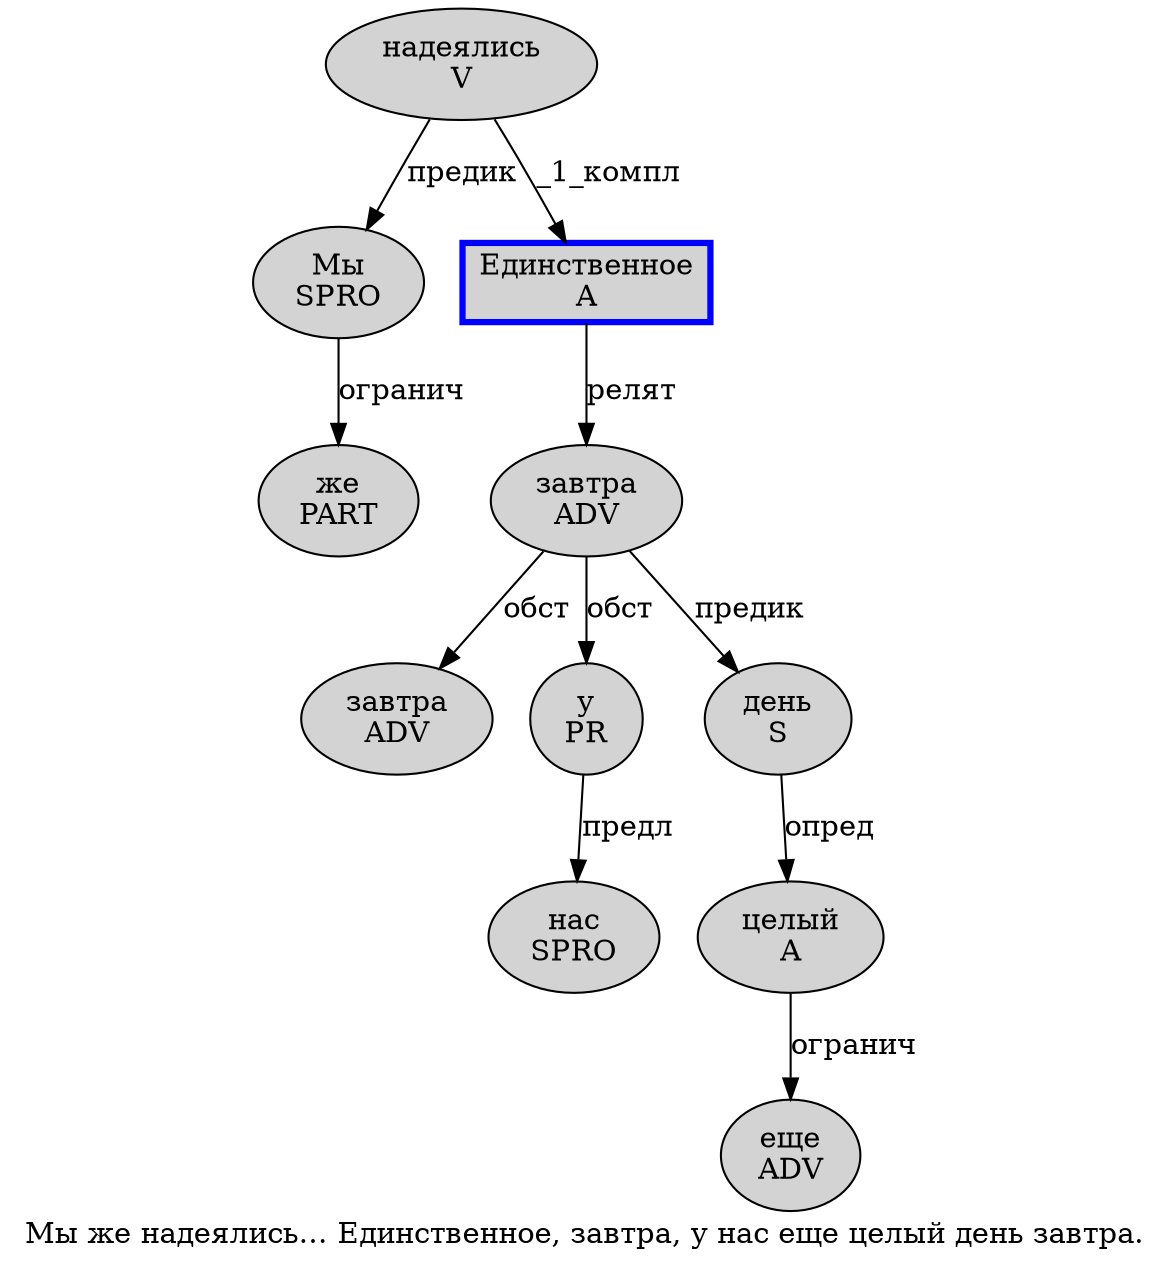 digraph SENTENCE_6 {
	graph [label="Мы же надеялись… Единственное, завтра, у нас еще целый день завтра."]
	node [style=filled]
		0 [label="Мы
SPRO" color="" fillcolor=lightgray penwidth=1 shape=ellipse]
		1 [label="же
PART" color="" fillcolor=lightgray penwidth=1 shape=ellipse]
		2 [label="надеялись
V" color="" fillcolor=lightgray penwidth=1 shape=ellipse]
		4 [label="Единственное
A" color=blue fillcolor=lightgray penwidth=3 shape=box]
		6 [label="завтра
ADV" color="" fillcolor=lightgray penwidth=1 shape=ellipse]
		8 [label="у
PR" color="" fillcolor=lightgray penwidth=1 shape=ellipse]
		9 [label="нас
SPRO" color="" fillcolor=lightgray penwidth=1 shape=ellipse]
		10 [label="еще
ADV" color="" fillcolor=lightgray penwidth=1 shape=ellipse]
		11 [label="целый
A" color="" fillcolor=lightgray penwidth=1 shape=ellipse]
		12 [label="день
S" color="" fillcolor=lightgray penwidth=1 shape=ellipse]
		13 [label="завтра
ADV" color="" fillcolor=lightgray penwidth=1 shape=ellipse]
			13 -> 6 [label="обст"]
			13 -> 8 [label="обст"]
			13 -> 12 [label="предик"]
			8 -> 9 [label="предл"]
			0 -> 1 [label="огранич"]
			4 -> 13 [label="релят"]
			11 -> 10 [label="огранич"]
			2 -> 0 [label="предик"]
			2 -> 4 [label="_1_компл"]
			12 -> 11 [label="опред"]
}